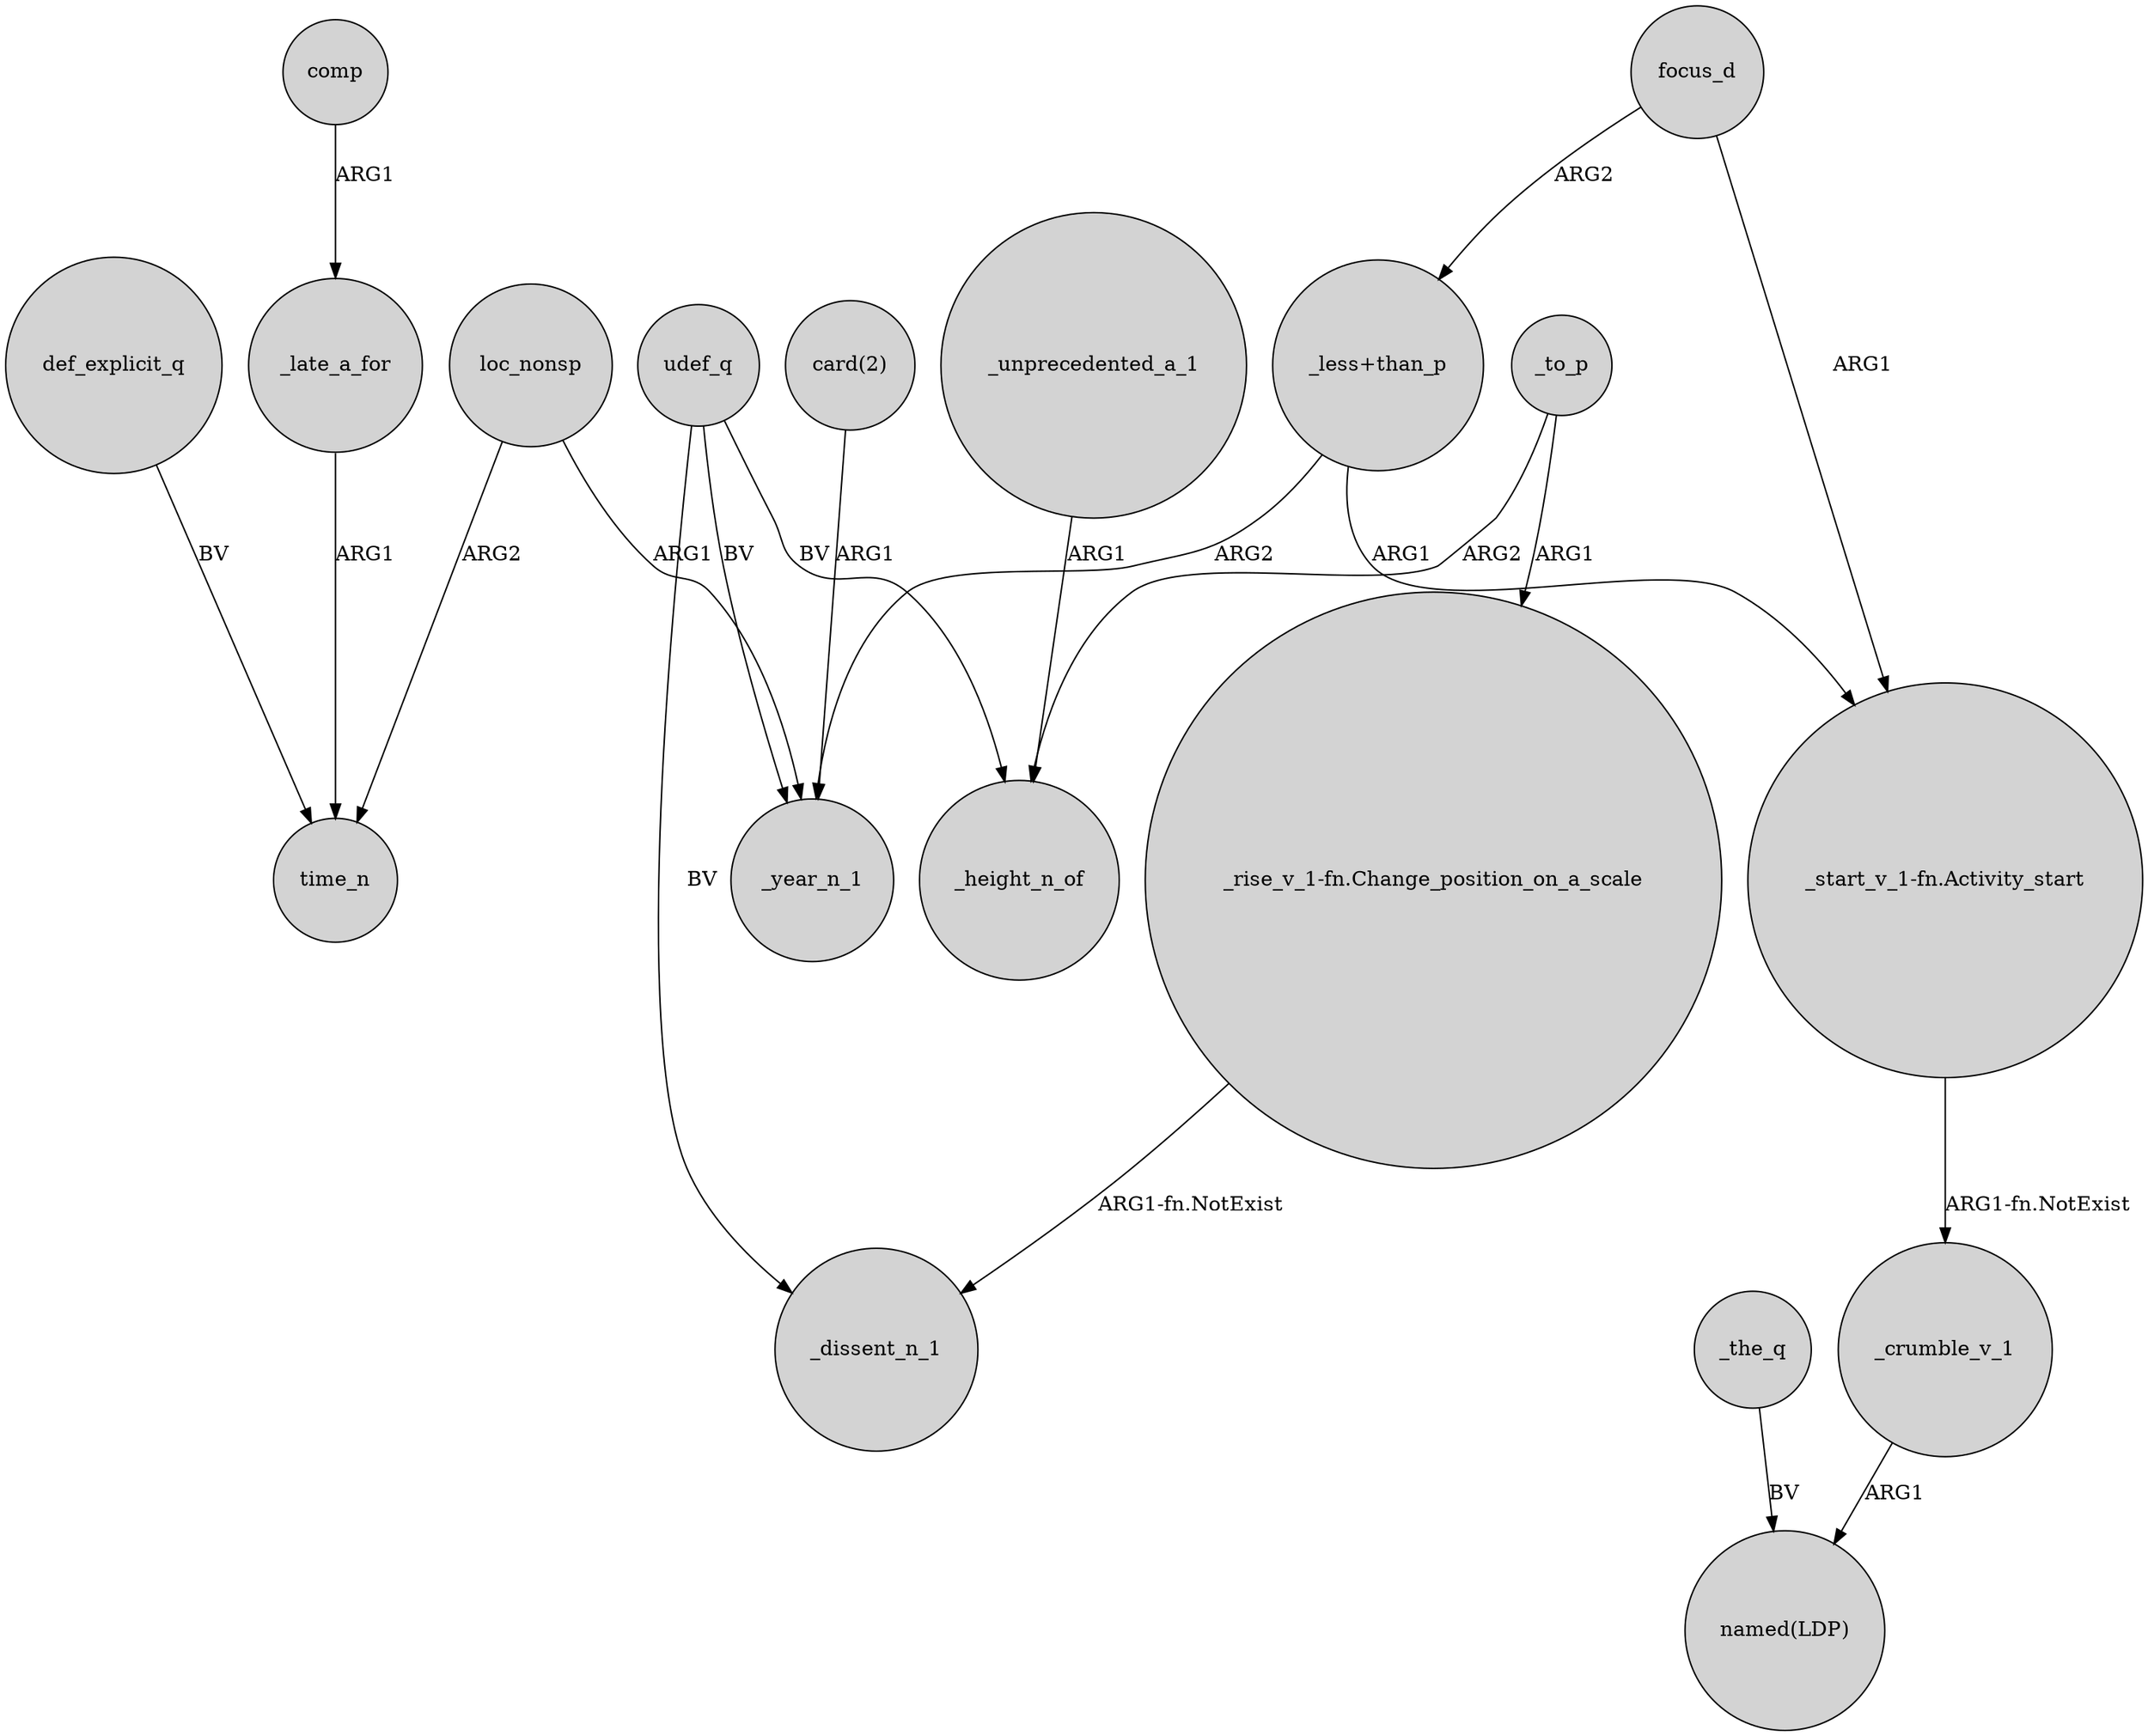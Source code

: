 digraph {
	node [shape=circle style=filled]
	comp -> _late_a_for [label=ARG1]
	_the_q -> "named(LDP)" [label=BV]
	udef_q -> _dissent_n_1 [label=BV]
	def_explicit_q -> time_n [label=BV]
	"_rise_v_1-fn.Change_position_on_a_scale" -> _dissent_n_1 [label="ARG1-fn.NotExist"]
	loc_nonsp -> _year_n_1 [label=ARG1]
	_unprecedented_a_1 -> _height_n_of [label=ARG1]
	udef_q -> _height_n_of [label=BV]
	_to_p -> _height_n_of [label=ARG2]
	loc_nonsp -> time_n [label=ARG2]
	focus_d -> "_less+than_p" [label=ARG2]
	_crumble_v_1 -> "named(LDP)" [label=ARG1]
	"card(2)" -> _year_n_1 [label=ARG1]
	"_start_v_1-fn.Activity_start" -> _crumble_v_1 [label="ARG1-fn.NotExist"]
	focus_d -> "_start_v_1-fn.Activity_start" [label=ARG1]
	udef_q -> _year_n_1 [label=BV]
	_late_a_for -> time_n [label=ARG1]
	_to_p -> "_rise_v_1-fn.Change_position_on_a_scale" [label=ARG1]
	"_less+than_p" -> _year_n_1 [label=ARG2]
	"_less+than_p" -> "_start_v_1-fn.Activity_start" [label=ARG1]
}
